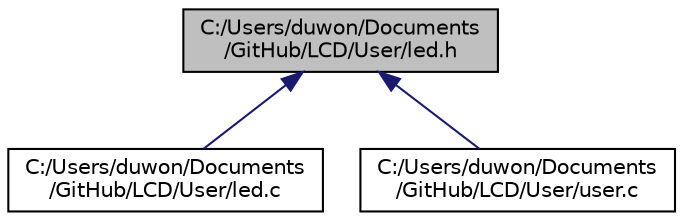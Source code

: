 digraph "C:/Users/duwon/Documents/GitHub/LCD/User/led.h"
{
 // LATEX_PDF_SIZE
  edge [fontname="Helvetica",fontsize="10",labelfontname="Helvetica",labelfontsize="10"];
  node [fontname="Helvetica",fontsize="10",shape=record];
  Node1 [label="C:/Users/duwon/Documents\l/GitHub/LCD/User/led.h",height=0.2,width=0.4,color="black", fillcolor="grey75", style="filled", fontcolor="black",tooltip=" "];
  Node1 -> Node2 [dir="back",color="midnightblue",fontsize="10",style="solid",fontname="Helvetica"];
  Node2 [label="C:/Users/duwon/Documents\l/GitHub/LCD/User/led.c",height=0.2,width=0.4,color="black", fillcolor="white", style="filled",URL="$led_8c.html",tooltip="5개 LED 제어"];
  Node1 -> Node3 [dir="back",color="midnightblue",fontsize="10",style="solid",fontname="Helvetica"];
  Node3 [label="C:/Users/duwon/Documents\l/GitHub/LCD/User/user.c",height=0.2,width=0.4,color="black", fillcolor="white", style="filled",URL="$user_8c.html",tooltip=" "];
}
